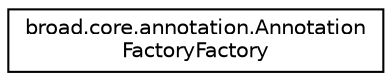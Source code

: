 digraph "Graphical Class Hierarchy"
{
  edge [fontname="Helvetica",fontsize="10",labelfontname="Helvetica",labelfontsize="10"];
  node [fontname="Helvetica",fontsize="10",shape=record];
  rankdir="LR";
  Node1 [label="broad.core.annotation.Annotation\lFactoryFactory",height=0.2,width=0.4,color="black", fillcolor="white", style="filled",URL="$classbroad_1_1core_1_1annotation_1_1_annotation_factory_factory.html"];
}
